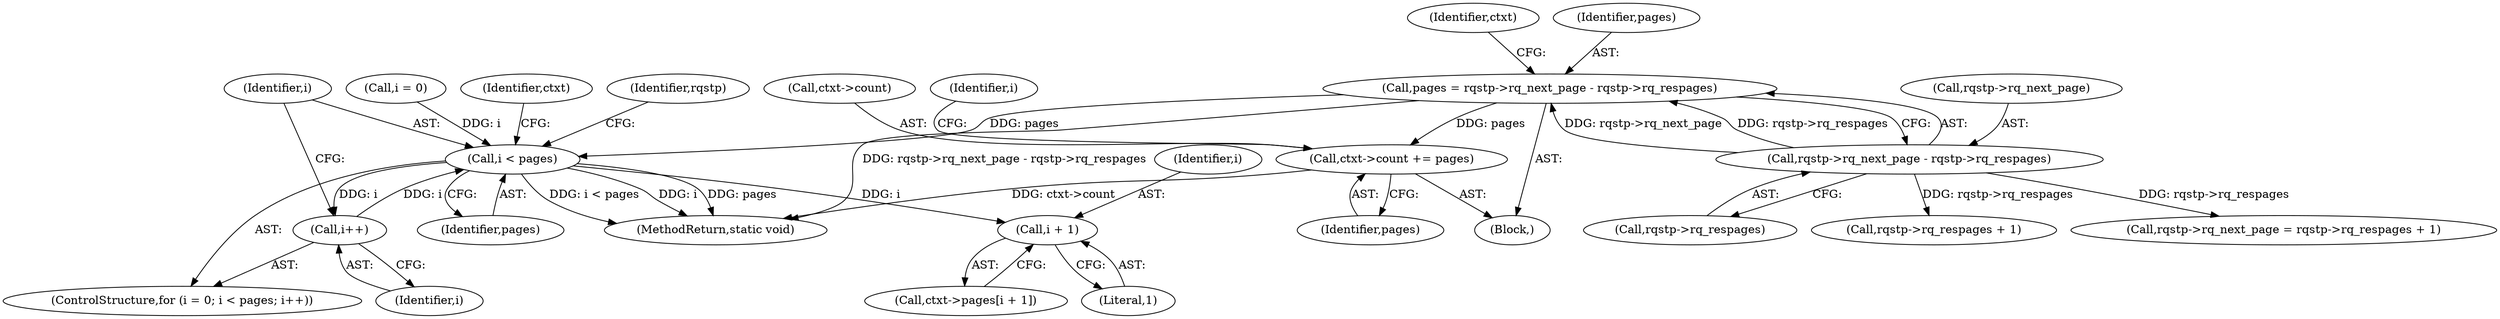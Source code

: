digraph "0_linux_c70422f760c120480fee4de6c38804c72aa26bc1_33@integer" {
"1000108" [label="(Call,pages = rqstp->rq_next_page - rqstp->rq_respages)"];
"1000110" [label="(Call,rqstp->rq_next_page - rqstp->rq_respages)"];
"1000117" [label="(Call,ctxt->count += pages)"];
"1000126" [label="(Call,i < pages)"];
"1000129" [label="(Call,i++)"];
"1000137" [label="(Call,i + 1)"];
"1000119" [label="(Identifier,ctxt)"];
"1000135" [label="(Identifier,ctxt)"];
"1000138" [label="(Identifier,i)"];
"1000129" [label="(Call,i++)"];
"1000128" [label="(Identifier,pages)"];
"1000156" [label="(Call,rqstp->rq_respages + 1)"];
"1000111" [label="(Call,rqstp->rq_next_page)"];
"1000161" [label="(MethodReturn,static void)"];
"1000127" [label="(Identifier,i)"];
"1000122" [label="(ControlStructure,for (i = 0; i < pages; i++))"];
"1000130" [label="(Identifier,i)"];
"1000108" [label="(Call,pages = rqstp->rq_next_page - rqstp->rq_respages)"];
"1000109" [label="(Identifier,pages)"];
"1000154" [label="(Identifier,rqstp)"];
"1000121" [label="(Identifier,pages)"];
"1000133" [label="(Call,ctxt->pages[i + 1])"];
"1000110" [label="(Call,rqstp->rq_next_page - rqstp->rq_respages)"];
"1000114" [label="(Call,rqstp->rq_respages)"];
"1000126" [label="(Call,i < pages)"];
"1000105" [label="(Block,)"];
"1000152" [label="(Call,rqstp->rq_next_page = rqstp->rq_respages + 1)"];
"1000139" [label="(Literal,1)"];
"1000118" [label="(Call,ctxt->count)"];
"1000137" [label="(Call,i + 1)"];
"1000123" [label="(Call,i = 0)"];
"1000124" [label="(Identifier,i)"];
"1000117" [label="(Call,ctxt->count += pages)"];
"1000108" -> "1000105"  [label="AST: "];
"1000108" -> "1000110"  [label="CFG: "];
"1000109" -> "1000108"  [label="AST: "];
"1000110" -> "1000108"  [label="AST: "];
"1000119" -> "1000108"  [label="CFG: "];
"1000108" -> "1000161"  [label="DDG: rqstp->rq_next_page - rqstp->rq_respages"];
"1000110" -> "1000108"  [label="DDG: rqstp->rq_next_page"];
"1000110" -> "1000108"  [label="DDG: rqstp->rq_respages"];
"1000108" -> "1000117"  [label="DDG: pages"];
"1000108" -> "1000126"  [label="DDG: pages"];
"1000110" -> "1000114"  [label="CFG: "];
"1000111" -> "1000110"  [label="AST: "];
"1000114" -> "1000110"  [label="AST: "];
"1000110" -> "1000152"  [label="DDG: rqstp->rq_respages"];
"1000110" -> "1000156"  [label="DDG: rqstp->rq_respages"];
"1000117" -> "1000105"  [label="AST: "];
"1000117" -> "1000121"  [label="CFG: "];
"1000118" -> "1000117"  [label="AST: "];
"1000121" -> "1000117"  [label="AST: "];
"1000124" -> "1000117"  [label="CFG: "];
"1000117" -> "1000161"  [label="DDG: ctxt->count"];
"1000126" -> "1000122"  [label="AST: "];
"1000126" -> "1000128"  [label="CFG: "];
"1000127" -> "1000126"  [label="AST: "];
"1000128" -> "1000126"  [label="AST: "];
"1000135" -> "1000126"  [label="CFG: "];
"1000154" -> "1000126"  [label="CFG: "];
"1000126" -> "1000161"  [label="DDG: i < pages"];
"1000126" -> "1000161"  [label="DDG: i"];
"1000126" -> "1000161"  [label="DDG: pages"];
"1000129" -> "1000126"  [label="DDG: i"];
"1000123" -> "1000126"  [label="DDG: i"];
"1000126" -> "1000129"  [label="DDG: i"];
"1000126" -> "1000137"  [label="DDG: i"];
"1000129" -> "1000122"  [label="AST: "];
"1000129" -> "1000130"  [label="CFG: "];
"1000130" -> "1000129"  [label="AST: "];
"1000127" -> "1000129"  [label="CFG: "];
"1000137" -> "1000133"  [label="AST: "];
"1000137" -> "1000139"  [label="CFG: "];
"1000138" -> "1000137"  [label="AST: "];
"1000139" -> "1000137"  [label="AST: "];
"1000133" -> "1000137"  [label="CFG: "];
}
